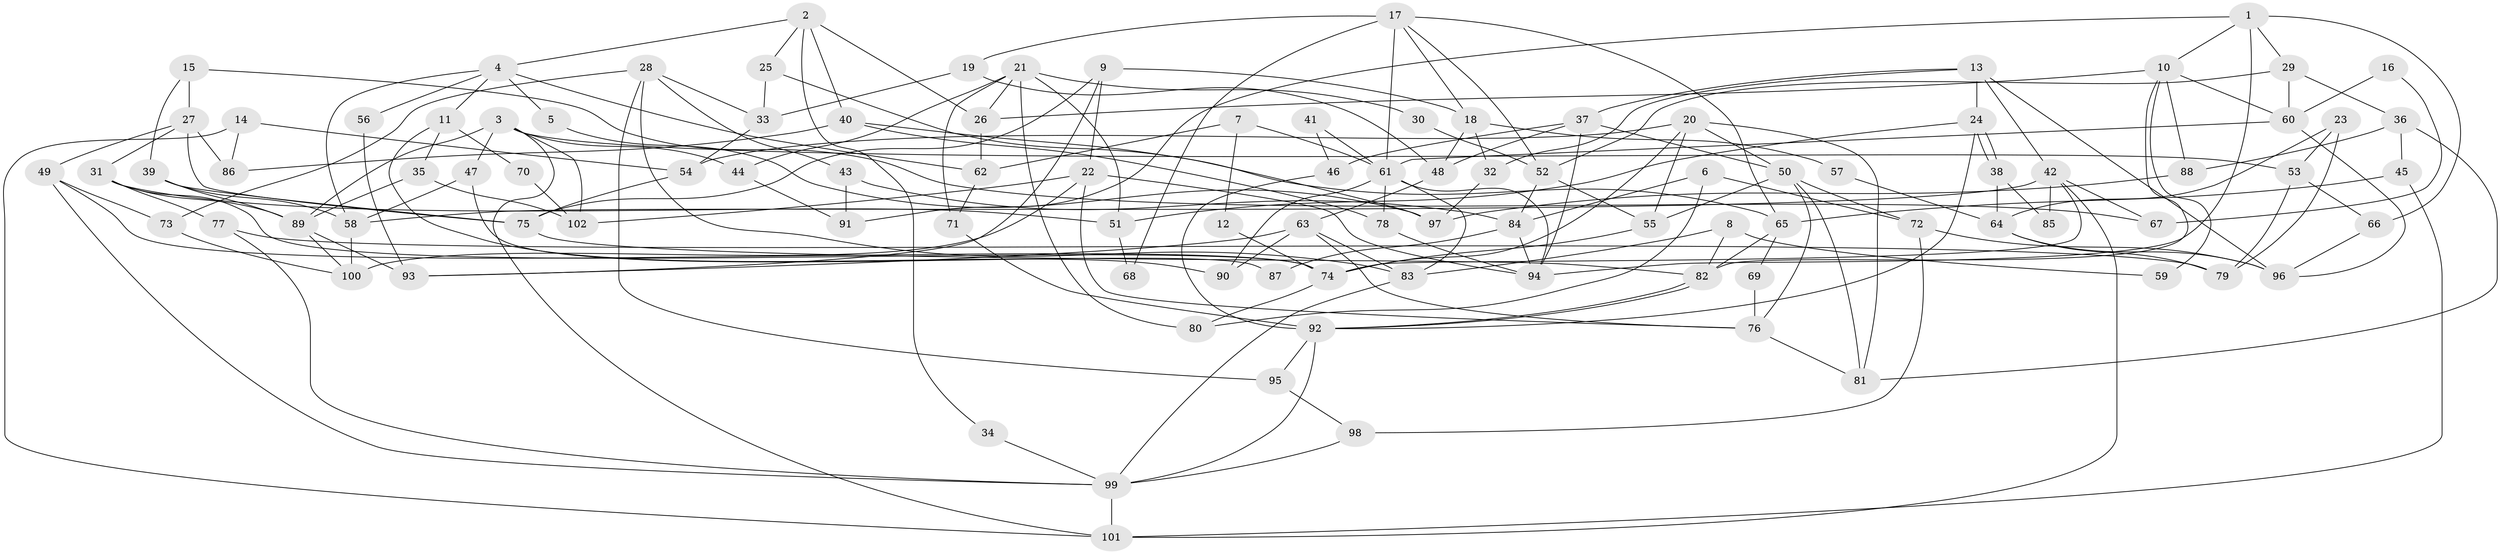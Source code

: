 // Generated by graph-tools (version 1.1) at 2025/02/03/09/25 03:02:11]
// undirected, 102 vertices, 204 edges
graph export_dot {
graph [start="1"]
  node [color=gray90,style=filled];
  1;
  2;
  3;
  4;
  5;
  6;
  7;
  8;
  9;
  10;
  11;
  12;
  13;
  14;
  15;
  16;
  17;
  18;
  19;
  20;
  21;
  22;
  23;
  24;
  25;
  26;
  27;
  28;
  29;
  30;
  31;
  32;
  33;
  34;
  35;
  36;
  37;
  38;
  39;
  40;
  41;
  42;
  43;
  44;
  45;
  46;
  47;
  48;
  49;
  50;
  51;
  52;
  53;
  54;
  55;
  56;
  57;
  58;
  59;
  60;
  61;
  62;
  63;
  64;
  65;
  66;
  67;
  68;
  69;
  70;
  71;
  72;
  73;
  74;
  75;
  76;
  77;
  78;
  79;
  80;
  81;
  82;
  83;
  84;
  85;
  86;
  87;
  88;
  89;
  90;
  91;
  92;
  93;
  94;
  95;
  96;
  97;
  98;
  99;
  100;
  101;
  102;
  1 -- 94;
  1 -- 10;
  1 -- 29;
  1 -- 66;
  1 -- 91;
  2 -- 40;
  2 -- 25;
  2 -- 4;
  2 -- 26;
  2 -- 34;
  3 -- 101;
  3 -- 53;
  3 -- 44;
  3 -- 47;
  3 -- 89;
  3 -- 102;
  4 -- 58;
  4 -- 5;
  4 -- 11;
  4 -- 56;
  4 -- 62;
  5 -- 97;
  6 -- 72;
  6 -- 80;
  6 -- 84;
  7 -- 62;
  7 -- 61;
  7 -- 12;
  8 -- 82;
  8 -- 83;
  8 -- 59;
  9 -- 93;
  9 -- 75;
  9 -- 18;
  9 -- 22;
  10 -- 60;
  10 -- 26;
  10 -- 59;
  10 -- 82;
  10 -- 88;
  11 -- 35;
  11 -- 70;
  11 -- 90;
  12 -- 74;
  13 -- 24;
  13 -- 37;
  13 -- 32;
  13 -- 42;
  13 -- 96;
  14 -- 54;
  14 -- 101;
  14 -- 86;
  15 -- 27;
  15 -- 39;
  15 -- 67;
  16 -- 67;
  16 -- 60;
  17 -- 52;
  17 -- 61;
  17 -- 18;
  17 -- 19;
  17 -- 65;
  17 -- 68;
  18 -- 32;
  18 -- 48;
  18 -- 57;
  19 -- 33;
  19 -- 48;
  20 -- 74;
  20 -- 81;
  20 -- 50;
  20 -- 54;
  20 -- 55;
  21 -- 44;
  21 -- 51;
  21 -- 26;
  21 -- 30;
  21 -- 71;
  21 -- 80;
  22 -- 94;
  22 -- 76;
  22 -- 100;
  22 -- 102;
  23 -- 79;
  23 -- 53;
  23 -- 64;
  24 -- 92;
  24 -- 38;
  24 -- 38;
  24 -- 51;
  25 -- 97;
  25 -- 33;
  26 -- 62;
  27 -- 75;
  27 -- 49;
  27 -- 31;
  27 -- 86;
  28 -- 95;
  28 -- 83;
  28 -- 33;
  28 -- 43;
  28 -- 73;
  29 -- 52;
  29 -- 36;
  29 -- 60;
  30 -- 52;
  31 -- 89;
  31 -- 51;
  31 -- 74;
  31 -- 77;
  32 -- 97;
  33 -- 54;
  34 -- 99;
  35 -- 89;
  35 -- 102;
  36 -- 81;
  36 -- 45;
  36 -- 88;
  37 -- 48;
  37 -- 50;
  37 -- 46;
  37 -- 94;
  38 -- 64;
  38 -- 85;
  39 -- 89;
  39 -- 58;
  39 -- 75;
  40 -- 86;
  40 -- 65;
  40 -- 78;
  41 -- 61;
  41 -- 46;
  42 -- 74;
  42 -- 58;
  42 -- 67;
  42 -- 85;
  42 -- 101;
  43 -- 84;
  43 -- 91;
  44 -- 91;
  45 -- 65;
  45 -- 101;
  46 -- 92;
  47 -- 58;
  47 -- 87;
  48 -- 63;
  49 -- 74;
  49 -- 99;
  49 -- 73;
  50 -- 76;
  50 -- 55;
  50 -- 72;
  50 -- 81;
  51 -- 68;
  52 -- 84;
  52 -- 55;
  53 -- 79;
  53 -- 66;
  54 -- 75;
  55 -- 74;
  56 -- 93;
  57 -- 64;
  58 -- 100;
  60 -- 61;
  60 -- 96;
  61 -- 94;
  61 -- 83;
  61 -- 78;
  61 -- 90;
  62 -- 71;
  63 -- 90;
  63 -- 76;
  63 -- 83;
  63 -- 93;
  64 -- 96;
  64 -- 79;
  65 -- 82;
  65 -- 69;
  66 -- 96;
  69 -- 76;
  70 -- 102;
  71 -- 92;
  72 -- 96;
  72 -- 98;
  73 -- 100;
  74 -- 80;
  75 -- 82;
  76 -- 81;
  77 -- 99;
  77 -- 79;
  78 -- 94;
  82 -- 92;
  82 -- 92;
  83 -- 99;
  84 -- 94;
  84 -- 87;
  88 -- 97;
  89 -- 100;
  89 -- 93;
  92 -- 95;
  92 -- 99;
  95 -- 98;
  98 -- 99;
  99 -- 101;
}
